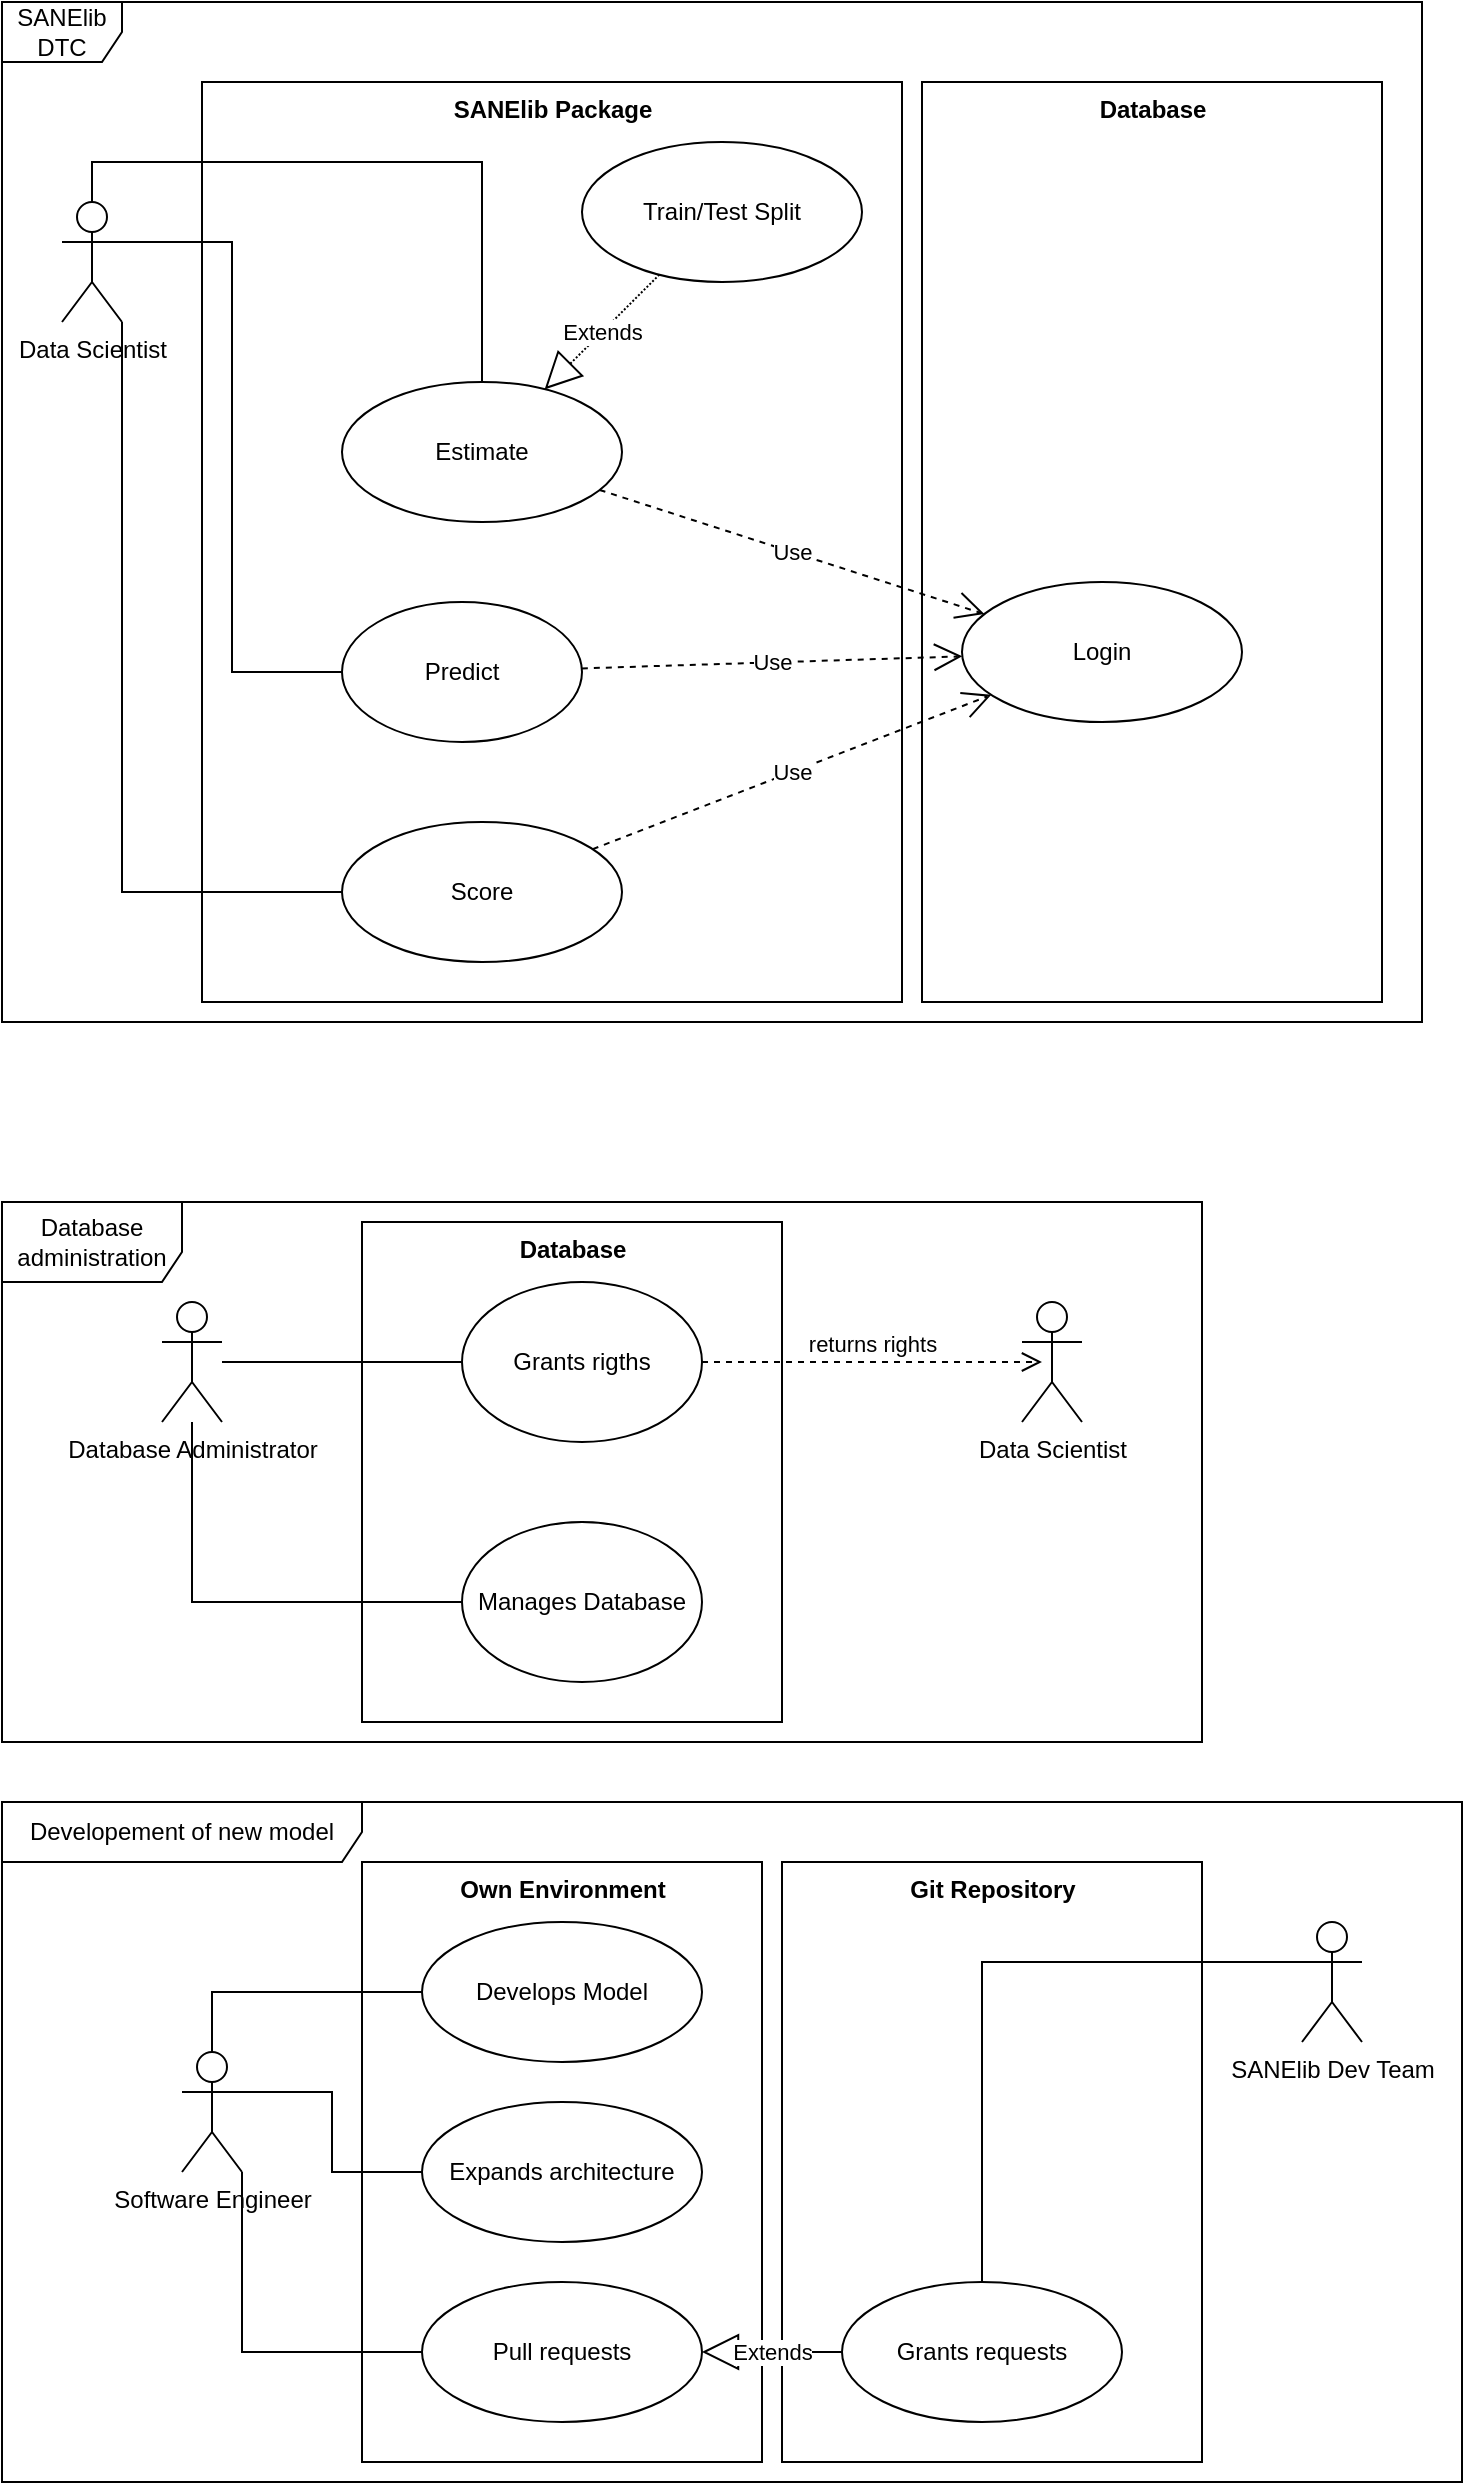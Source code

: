<mxfile version="14.6.9" type="github">
  <diagram id="nkPKvmHnwkxYXrD0md_3" name="Page-1">
    <mxGraphModel dx="1002" dy="683" grid="1" gridSize="10" guides="1" tooltips="1" connect="1" arrows="1" fold="1" page="1" pageScale="1" pageWidth="827" pageHeight="1169" math="0" shadow="0">
      <root>
        <mxCell id="0" />
        <mxCell id="1" parent="0" />
        <mxCell id="0H6CYzsqwwpuN_xPtlE3-65" value="Developement of new model" style="shape=umlFrame;whiteSpace=wrap;html=1;width=180;height=30;" parent="1" vertex="1">
          <mxGeometry x="30" y="920" width="730" height="340" as="geometry" />
        </mxCell>
        <mxCell id="0H6CYzsqwwpuN_xPtlE3-73" value="Git Repository" style="html=1;fontStyle=1;verticalAlign=top;" parent="1" vertex="1">
          <mxGeometry x="420" y="950" width="210" height="300" as="geometry" />
        </mxCell>
        <mxCell id="0H6CYzsqwwpuN_xPtlE3-72" value="Own Environment" style="html=1;fontStyle=1;verticalAlign=top;" parent="1" vertex="1">
          <mxGeometry x="210" y="950" width="200" height="300" as="geometry" />
        </mxCell>
        <mxCell id="0H6CYzsqwwpuN_xPtlE3-48" value="Database administration" style="shape=umlFrame;whiteSpace=wrap;html=1;width=90;height=40;" parent="1" vertex="1">
          <mxGeometry x="30" y="620" width="600" height="270" as="geometry" />
        </mxCell>
        <mxCell id="0H6CYzsqwwpuN_xPtlE3-71" value="Database" style="html=1;fontStyle=1;verticalAlign=top;" parent="1" vertex="1">
          <mxGeometry x="210" y="630" width="210" height="250" as="geometry" />
        </mxCell>
        <mxCell id="0H6CYzsqwwpuN_xPtlE3-69" value="Database" style="html=1;fontStyle=1;verticalAlign=top;" parent="1" vertex="1">
          <mxGeometry x="490" y="60" width="230" height="460" as="geometry" />
        </mxCell>
        <mxCell id="0H6CYzsqwwpuN_xPtlE3-20" value="SANElib DTC" style="shape=umlFrame;whiteSpace=wrap;html=1;" parent="1" vertex="1">
          <mxGeometry x="30" y="20" width="710" height="510" as="geometry" />
        </mxCell>
        <mxCell id="0H6CYzsqwwpuN_xPtlE3-67" value="SANElib Package" style="html=1;fontStyle=1;verticalAlign=top;" parent="1" vertex="1">
          <mxGeometry x="130" y="60" width="350" height="460" as="geometry" />
        </mxCell>
        <mxCell id="0H6CYzsqwwpuN_xPtlE3-17" style="edgeStyle=orthogonalEdgeStyle;rounded=0;orthogonalLoop=1;jettySize=auto;html=1;exitX=0.5;exitY=0;exitDx=0;exitDy=0;exitPerimeter=0;endArrow=none;endFill=0;" parent="1" source="0H6CYzsqwwpuN_xPtlE3-1" target="0H6CYzsqwwpuN_xPtlE3-2" edge="1">
          <mxGeometry relative="1" as="geometry" />
        </mxCell>
        <mxCell id="0H6CYzsqwwpuN_xPtlE3-18" style="edgeStyle=orthogonalEdgeStyle;rounded=0;orthogonalLoop=1;jettySize=auto;html=1;exitX=1;exitY=0.333;exitDx=0;exitDy=0;exitPerimeter=0;entryX=0;entryY=0.5;entryDx=0;entryDy=0;endArrow=none;endFill=0;" parent="1" source="0H6CYzsqwwpuN_xPtlE3-1" target="0H6CYzsqwwpuN_xPtlE3-5" edge="1">
          <mxGeometry relative="1" as="geometry" />
        </mxCell>
        <mxCell id="0H6CYzsqwwpuN_xPtlE3-19" style="edgeStyle=orthogonalEdgeStyle;rounded=0;orthogonalLoop=1;jettySize=auto;html=1;exitX=1;exitY=1;exitDx=0;exitDy=0;exitPerimeter=0;entryX=0;entryY=0.5;entryDx=0;entryDy=0;endArrow=none;endFill=0;" parent="1" source="0H6CYzsqwwpuN_xPtlE3-1" target="0H6CYzsqwwpuN_xPtlE3-6" edge="1">
          <mxGeometry relative="1" as="geometry" />
        </mxCell>
        <mxCell id="0H6CYzsqwwpuN_xPtlE3-1" value="Data Scientist" style="shape=umlActor;verticalLabelPosition=bottom;verticalAlign=top;html=1;outlineConnect=0;" parent="1" vertex="1">
          <mxGeometry x="60" y="120" width="30" height="60" as="geometry" />
        </mxCell>
        <mxCell id="0H6CYzsqwwpuN_xPtlE3-2" value="Estimate" style="ellipse;whiteSpace=wrap;html=1;" parent="1" vertex="1">
          <mxGeometry x="200" y="210" width="140" height="70" as="geometry" />
        </mxCell>
        <mxCell id="0H6CYzsqwwpuN_xPtlE3-5" value="Predict" style="ellipse;whiteSpace=wrap;html=1;" parent="1" vertex="1">
          <mxGeometry x="200" y="320" width="120" height="70" as="geometry" />
        </mxCell>
        <mxCell id="0H6CYzsqwwpuN_xPtlE3-6" value="Score" style="ellipse;whiteSpace=wrap;html=1;" parent="1" vertex="1">
          <mxGeometry x="200" y="430" width="140" height="70" as="geometry" />
        </mxCell>
        <mxCell id="0H6CYzsqwwpuN_xPtlE3-7" value="Train/Test Split" style="ellipse;whiteSpace=wrap;html=1;" parent="1" vertex="1">
          <mxGeometry x="320" y="90" width="140" height="70" as="geometry" />
        </mxCell>
        <mxCell id="0H6CYzsqwwpuN_xPtlE3-11" value="Extends" style="endArrow=block;endSize=16;endFill=0;html=1;dashed=1;dashPattern=1 1;" parent="1" source="0H6CYzsqwwpuN_xPtlE3-7" target="0H6CYzsqwwpuN_xPtlE3-2" edge="1">
          <mxGeometry width="160" relative="1" as="geometry">
            <mxPoint x="490" y="400" as="sourcePoint" />
            <mxPoint x="650" y="400" as="targetPoint" />
          </mxGeometry>
        </mxCell>
        <mxCell id="0H6CYzsqwwpuN_xPtlE3-33" value="Login" style="ellipse;whiteSpace=wrap;html=1;" parent="1" vertex="1">
          <mxGeometry x="510" y="310" width="140" height="70" as="geometry" />
        </mxCell>
        <mxCell id="0H6CYzsqwwpuN_xPtlE3-34" value="Use" style="endArrow=open;endSize=12;dashed=1;html=1;" parent="1" source="0H6CYzsqwwpuN_xPtlE3-2" target="0H6CYzsqwwpuN_xPtlE3-33" edge="1">
          <mxGeometry width="160" relative="1" as="geometry">
            <mxPoint x="500" y="290" as="sourcePoint" />
            <mxPoint x="660" y="290" as="targetPoint" />
            <Array as="points" />
          </mxGeometry>
        </mxCell>
        <mxCell id="0H6CYzsqwwpuN_xPtlE3-36" value="Use" style="endArrow=open;endSize=12;dashed=1;html=1;" parent="1" source="0H6CYzsqwwpuN_xPtlE3-5" target="0H6CYzsqwwpuN_xPtlE3-33" edge="1">
          <mxGeometry width="160" relative="1" as="geometry">
            <mxPoint x="560" y="400" as="sourcePoint" />
            <mxPoint x="720" y="400" as="targetPoint" />
          </mxGeometry>
        </mxCell>
        <mxCell id="0H6CYzsqwwpuN_xPtlE3-37" value="Use" style="endArrow=open;endSize=12;dashed=1;html=1;" parent="1" source="0H6CYzsqwwpuN_xPtlE3-6" target="0H6CYzsqwwpuN_xPtlE3-33" edge="1">
          <mxGeometry width="160" relative="1" as="geometry">
            <mxPoint x="560" y="400" as="sourcePoint" />
            <mxPoint x="720" y="400" as="targetPoint" />
          </mxGeometry>
        </mxCell>
        <mxCell id="0H6CYzsqwwpuN_xPtlE3-43" value="" style="edgeStyle=orthogonalEdgeStyle;rounded=0;orthogonalLoop=1;jettySize=auto;html=1;endArrow=none;endFill=0;" parent="1" source="0H6CYzsqwwpuN_xPtlE3-39" target="0H6CYzsqwwpuN_xPtlE3-42" edge="1">
          <mxGeometry relative="1" as="geometry" />
        </mxCell>
        <mxCell id="0H6CYzsqwwpuN_xPtlE3-45" value="" style="edgeStyle=orthogonalEdgeStyle;rounded=0;orthogonalLoop=1;jettySize=auto;html=1;endArrow=none;endFill=0;" parent="1" source="0H6CYzsqwwpuN_xPtlE3-39" target="0H6CYzsqwwpuN_xPtlE3-44" edge="1">
          <mxGeometry relative="1" as="geometry">
            <Array as="points">
              <mxPoint x="125" y="820" />
            </Array>
          </mxGeometry>
        </mxCell>
        <mxCell id="0H6CYzsqwwpuN_xPtlE3-39" value="Database Administrator" style="shape=umlActor;verticalLabelPosition=bottom;verticalAlign=top;html=1;" parent="1" vertex="1">
          <mxGeometry x="110" y="670" width="30" height="60" as="geometry" />
        </mxCell>
        <mxCell id="0H6CYzsqwwpuN_xPtlE3-42" value="Grants rigths" style="ellipse;whiteSpace=wrap;html=1;verticalAlign=middle;" parent="1" vertex="1">
          <mxGeometry x="260" y="660" width="120" height="80" as="geometry" />
        </mxCell>
        <mxCell id="0H6CYzsqwwpuN_xPtlE3-44" value="Manages Database" style="ellipse;whiteSpace=wrap;html=1;verticalAlign=middle;" parent="1" vertex="1">
          <mxGeometry x="260" y="780" width="120" height="80" as="geometry" />
        </mxCell>
        <mxCell id="0H6CYzsqwwpuN_xPtlE3-46" value="Data Scientist" style="shape=umlActor;verticalLabelPosition=bottom;verticalAlign=top;html=1;" parent="1" vertex="1">
          <mxGeometry x="540" y="670" width="30" height="60" as="geometry" />
        </mxCell>
        <mxCell id="0H6CYzsqwwpuN_xPtlE3-47" value="returns rights" style="html=1;verticalAlign=bottom;endArrow=open;dashed=1;endSize=8;exitX=1;exitY=0.5;exitDx=0;exitDy=0;entryX=0.333;entryY=0.5;entryDx=0;entryDy=0;entryPerimeter=0;" parent="1" source="0H6CYzsqwwpuN_xPtlE3-42" target="0H6CYzsqwwpuN_xPtlE3-46" edge="1">
          <mxGeometry relative="1" as="geometry">
            <mxPoint x="410" y="760" as="sourcePoint" />
            <mxPoint x="330" y="760" as="targetPoint" />
          </mxGeometry>
        </mxCell>
        <mxCell id="0H6CYzsqwwpuN_xPtlE3-61" style="edgeStyle=orthogonalEdgeStyle;rounded=0;orthogonalLoop=1;jettySize=auto;html=1;exitX=0.5;exitY=0;exitDx=0;exitDy=0;exitPerimeter=0;endArrow=none;endFill=0;" parent="1" source="0H6CYzsqwwpuN_xPtlE3-49" target="0H6CYzsqwwpuN_xPtlE3-50" edge="1">
          <mxGeometry relative="1" as="geometry" />
        </mxCell>
        <mxCell id="0H6CYzsqwwpuN_xPtlE3-63" style="edgeStyle=orthogonalEdgeStyle;rounded=0;orthogonalLoop=1;jettySize=auto;html=1;exitX=1;exitY=0.333;exitDx=0;exitDy=0;exitPerimeter=0;endArrow=none;endFill=0;" parent="1" source="0H6CYzsqwwpuN_xPtlE3-49" target="0H6CYzsqwwpuN_xPtlE3-51" edge="1">
          <mxGeometry relative="1" as="geometry" />
        </mxCell>
        <mxCell id="0H6CYzsqwwpuN_xPtlE3-64" style="edgeStyle=orthogonalEdgeStyle;rounded=0;orthogonalLoop=1;jettySize=auto;html=1;exitX=1;exitY=1;exitDx=0;exitDy=0;exitPerimeter=0;entryX=0;entryY=0.5;entryDx=0;entryDy=0;endArrow=none;endFill=0;" parent="1" source="0H6CYzsqwwpuN_xPtlE3-49" target="0H6CYzsqwwpuN_xPtlE3-54" edge="1">
          <mxGeometry relative="1" as="geometry" />
        </mxCell>
        <mxCell id="0H6CYzsqwwpuN_xPtlE3-49" value="Software Engineer" style="shape=umlActor;verticalLabelPosition=bottom;verticalAlign=top;html=1;" parent="1" vertex="1">
          <mxGeometry x="120" y="1045" width="30" height="60" as="geometry" />
        </mxCell>
        <mxCell id="0H6CYzsqwwpuN_xPtlE3-50" value="Develops Model" style="ellipse;whiteSpace=wrap;html=1;" parent="1" vertex="1">
          <mxGeometry x="240" y="980" width="140" height="70" as="geometry" />
        </mxCell>
        <mxCell id="0H6CYzsqwwpuN_xPtlE3-51" value="Expands architecture" style="ellipse;whiteSpace=wrap;html=1;" parent="1" vertex="1">
          <mxGeometry x="240" y="1070" width="140" height="70" as="geometry" />
        </mxCell>
        <mxCell id="0H6CYzsqwwpuN_xPtlE3-54" value="Pull requests" style="ellipse;whiteSpace=wrap;html=1;" parent="1" vertex="1">
          <mxGeometry x="240" y="1160" width="140" height="70" as="geometry" />
        </mxCell>
        <mxCell id="0H6CYzsqwwpuN_xPtlE3-57" value="Grants requests" style="ellipse;whiteSpace=wrap;html=1;" parent="1" vertex="1">
          <mxGeometry x="450" y="1160" width="140" height="70" as="geometry" />
        </mxCell>
        <mxCell id="0H6CYzsqwwpuN_xPtlE3-58" value="Extends" style="endArrow=block;endSize=16;endFill=0;html=1;" parent="1" source="0H6CYzsqwwpuN_xPtlE3-57" target="0H6CYzsqwwpuN_xPtlE3-54" edge="1">
          <mxGeometry width="160" relative="1" as="geometry">
            <mxPoint x="230" y="1210" as="sourcePoint" />
            <mxPoint x="390" y="1210" as="targetPoint" />
          </mxGeometry>
        </mxCell>
        <mxCell id="0H6CYzsqwwpuN_xPtlE3-60" style="edgeStyle=orthogonalEdgeStyle;rounded=0;orthogonalLoop=1;jettySize=auto;html=1;exitX=0;exitY=0.333;exitDx=0;exitDy=0;exitPerimeter=0;endArrow=none;endFill=0;" parent="1" source="0H6CYzsqwwpuN_xPtlE3-59" target="0H6CYzsqwwpuN_xPtlE3-57" edge="1">
          <mxGeometry relative="1" as="geometry" />
        </mxCell>
        <mxCell id="0H6CYzsqwwpuN_xPtlE3-59" value="SANElib Dev Team" style="shape=umlActor;verticalLabelPosition=bottom;verticalAlign=top;html=1;" parent="1" vertex="1">
          <mxGeometry x="680" y="980" width="30" height="60" as="geometry" />
        </mxCell>
      </root>
    </mxGraphModel>
  </diagram>
</mxfile>
